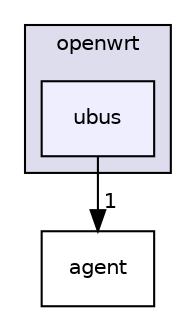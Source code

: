 digraph "src/openwrt/ubus" {
  compound=true
  node [ fontsize="10", fontname="Helvetica"];
  edge [ labelfontsize="10", labelfontname="Helvetica"];
  subgraph clusterdir_6e5ce34ee694521d888b5c7eb302174e {
    graph [ bgcolor="#ddddee", pencolor="black", label="openwrt" fontname="Helvetica", fontsize="10", URL="dir_6e5ce34ee694521d888b5c7eb302174e.html"]
  dir_94d185a0150442cb034fbad8c59009ba [shape=box, label="ubus", style="filled", fillcolor="#eeeeff", pencolor="black", URL="dir_94d185a0150442cb034fbad8c59009ba.html"];
  }
  dir_7a595b6a07cd8b16c4e5e314d67cc75b [shape=box label="agent" URL="dir_7a595b6a07cd8b16c4e5e314d67cc75b.html"];
  dir_94d185a0150442cb034fbad8c59009ba->dir_7a595b6a07cd8b16c4e5e314d67cc75b [headlabel="1", labeldistance=1.5 headhref="dir_000014_000003.html"];
}
